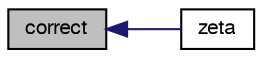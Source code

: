 digraph "correct"
{
  bgcolor="transparent";
  edge [fontname="FreeSans",fontsize="10",labelfontname="FreeSans",labelfontsize="10"];
  node [fontname="FreeSans",fontsize="10",shape=record];
  rankdir="LR";
  Node3990 [label="correct",height=0.2,width=0.4,color="black", fillcolor="grey75", style="filled", fontcolor="black"];
  Node3990 -> Node3991 [dir="back",color="midnightblue",fontsize="10",style="solid",fontname="FreeSans"];
  Node3991 [label="zeta",height=0.2,width=0.4,color="black",URL="$a31070.html#ac16bca720b2ac1c4fee197aad7045faf"];
}
